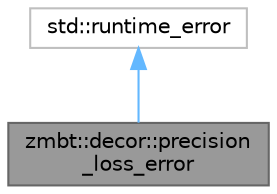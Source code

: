 digraph "zmbt::decor::precision_loss_error"
{
 // LATEX_PDF_SIZE
  bgcolor="transparent";
  edge [fontname=Helvetica,fontsize=10,labelfontname=Helvetica,labelfontsize=10];
  node [fontname=Helvetica,fontsize=10,shape=box,height=0.2,width=0.4];
  Node1 [id="Node000001",label="zmbt::decor::precision\l_loss_error",height=0.2,width=0.4,color="gray40", fillcolor="grey60", style="filled", fontcolor="black",tooltip="Exception thrown by decor::precise."];
  Node2 -> Node1 [id="edge1_Node000001_Node000002",dir="back",color="steelblue1",style="solid",tooltip=" "];
  Node2 [id="Node000002",label="std::runtime_error",height=0.2,width=0.4,color="grey75", fillcolor="white", style="filled",tooltip=" "];
}
